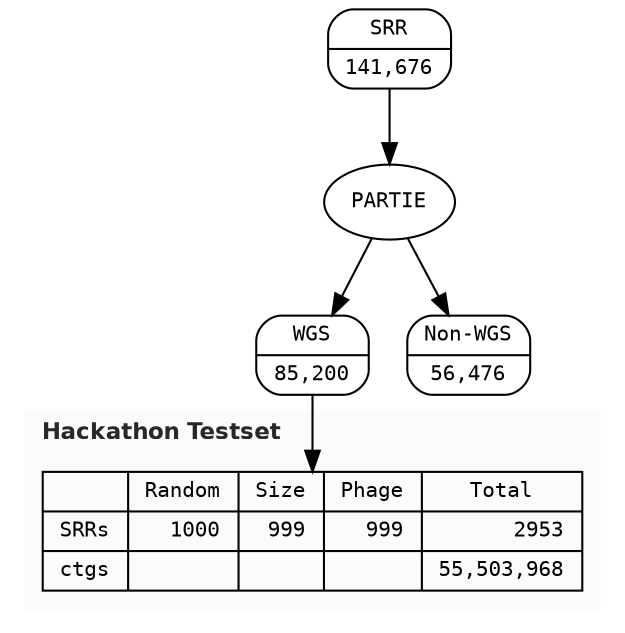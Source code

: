 digraph Dataselection
{
  graph [
  fontsize=11,
  fontname="Helvetica-Bold",
  fontcolor="#282828",
  ];
  partie
  [
    shape="ellipse",
    label="PARTIE",
    fontname="Terminal",
    fontsize=10
  ];
  SRR
  [
    shape="Mrecord",
    label="{SRR | 141,676}",
    fontname="Terminal",
    fontsize=10
  ];
  WGS
  [
    shape="Mrecord",
    label="{WGS | 85,200}",
    fontname="Terminal",
    fontsize=10
  ];
  nonWGS
  [
    shape="Mrecord",
    label="{Non-WGS | 56,476}",
    fontname="Terminal",
    fontsize=10
  ];

  testset [shape="record", fontname="Terminal", fontsize=10,
           label="{ | SRRs  | ctgs}      | \
                  { Random | 1000\r | } | \
                  {   Size |  999\r | } | \
                  {  Phage |  999\r | } | \
                  {  Total | 2953\r | 55,503,968 }"]


  SRR -> partie;
  partie -> WGS -> testset;
  partie -> nonWGS;
  subgraph cluster_0
  {
    style=filled;
    color="#eeeeec33";
    labeljust="l";
    label="Hackathon Testset";
    testset;
  }
  //partie -> WGS -> testset -> {known, unknown};
  //subgraph cluster_1
  //{
    //labeljust="l";
    //label=< Contigs &ge; 1kb>;
    //known;
    //unknown;
  //}
}
